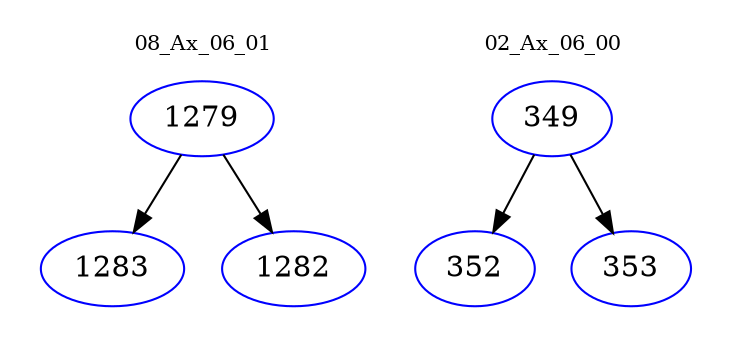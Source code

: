 digraph{
subgraph cluster_0 {
color = white
label = "08_Ax_06_01";
fontsize=10;
T0_1279 [label="1279", color="blue"]
T0_1279 -> T0_1283 [color="black"]
T0_1283 [label="1283", color="blue"]
T0_1279 -> T0_1282 [color="black"]
T0_1282 [label="1282", color="blue"]
}
subgraph cluster_1 {
color = white
label = "02_Ax_06_00";
fontsize=10;
T1_349 [label="349", color="blue"]
T1_349 -> T1_352 [color="black"]
T1_352 [label="352", color="blue"]
T1_349 -> T1_353 [color="black"]
T1_353 [label="353", color="blue"]
}
}
